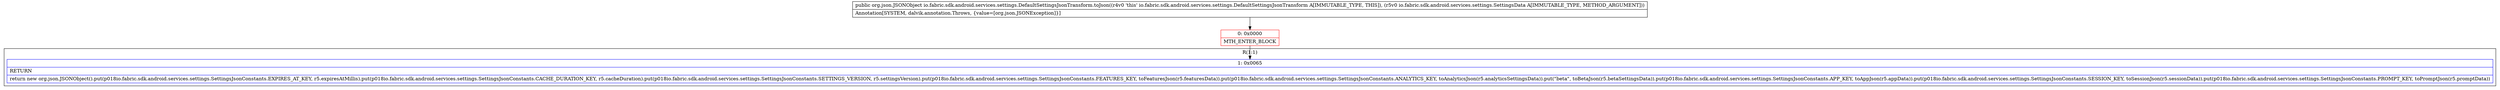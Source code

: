 digraph "CFG forio.fabric.sdk.android.services.settings.DefaultSettingsJsonTransform.toJson(Lio\/fabric\/sdk\/android\/services\/settings\/SettingsData;)Lorg\/json\/JSONObject;" {
subgraph cluster_Region_1646546367 {
label = "R(1:1)";
node [shape=record,color=blue];
Node_1 [shape=record,label="{1\:\ 0x0065|RETURN\l|return new org.json.JSONObject().put(p018io.fabric.sdk.android.services.settings.SettingsJsonConstants.EXPIRES_AT_KEY, r5.expiresAtMillis).put(p018io.fabric.sdk.android.services.settings.SettingsJsonConstants.CACHE_DURATION_KEY, r5.cacheDuration).put(p018io.fabric.sdk.android.services.settings.SettingsJsonConstants.SETTINGS_VERSION, r5.settingsVersion).put(p018io.fabric.sdk.android.services.settings.SettingsJsonConstants.FEATURES_KEY, toFeaturesJson(r5.featuresData)).put(p018io.fabric.sdk.android.services.settings.SettingsJsonConstants.ANALYTICS_KEY, toAnalyticsJson(r5.analyticsSettingsData)).put(\"beta\", toBetaJson(r5.betaSettingsData)).put(p018io.fabric.sdk.android.services.settings.SettingsJsonConstants.APP_KEY, toAppJson(r5.appData)).put(p018io.fabric.sdk.android.services.settings.SettingsJsonConstants.SESSION_KEY, toSessionJson(r5.sessionData)).put(p018io.fabric.sdk.android.services.settings.SettingsJsonConstants.PROMPT_KEY, toPromptJson(r5.promptData))\l}"];
}
Node_0 [shape=record,color=red,label="{0\:\ 0x0000|MTH_ENTER_BLOCK\l}"];
MethodNode[shape=record,label="{public org.json.JSONObject io.fabric.sdk.android.services.settings.DefaultSettingsJsonTransform.toJson((r4v0 'this' io.fabric.sdk.android.services.settings.DefaultSettingsJsonTransform A[IMMUTABLE_TYPE, THIS]), (r5v0 io.fabric.sdk.android.services.settings.SettingsData A[IMMUTABLE_TYPE, METHOD_ARGUMENT]))  | Annotation[SYSTEM, dalvik.annotation.Throws, \{value=[org.json.JSONException]\}]\l}"];
MethodNode -> Node_0;
Node_0 -> Node_1;
}

